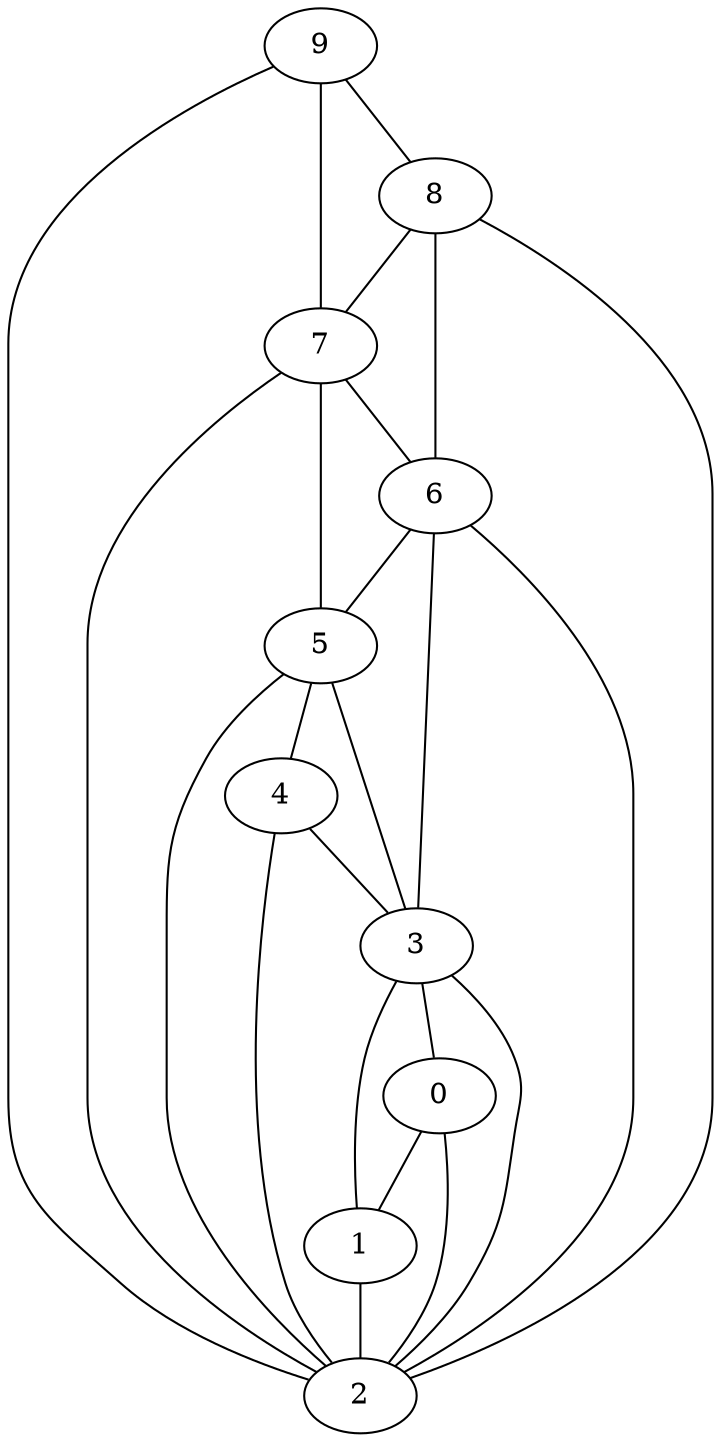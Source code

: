 graph {
    0 [ label = "0" ]
    1 [ label = "1" ]
    2 [ label = "2" ]
    3 [ label = "3" ]
    4 [ label = "4" ]
    5 [ label = "5" ]
    6 [ label = "6" ]
    7 [ label = "7" ]
    8 [ label = "8" ]
    9 [ label = "9" ]
    0 -- 1 [ ]
    0 -- 2 [ ]
    1 -- 2 [ ]
    3 -- 0 [ ]
    3 -- 1 [ ]
    3 -- 2 [ ]
    9 -- 8 [ ]
    4 -- 2 [ ]
    4 -- 3 [ ]
    5 -- 2 [ ]
    5 -- 3 [ ]
    5 -- 4 [ ]
    6 -- 2 [ ]
    6 -- 3 [ ]
    6 -- 5 [ ]
    7 -- 2 [ ]
    7 -- 5 [ ]
    7 -- 6 [ ]
    8 -- 2 [ ]
    8 -- 6 [ ]
    8 -- 7 [ ]
    9 -- 2 [ ]
    9 -- 7 [ ]
}
